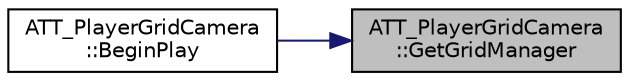 digraph "ATT_PlayerGridCamera::GetGridManager"
{
 // LATEX_PDF_SIZE
  edge [fontname="Helvetica",fontsize="10",labelfontname="Helvetica",labelfontsize="10"];
  node [fontname="Helvetica",fontsize="10",shape=record];
  rankdir="RL";
  Node58 [label="ATT_PlayerGridCamera\l::GetGridManager",height=0.2,width=0.4,color="black", fillcolor="grey75", style="filled", fontcolor="black",tooltip=" "];
  Node58 -> Node59 [dir="back",color="midnightblue",fontsize="10",style="solid",fontname="Helvetica"];
  Node59 [label="ATT_PlayerGridCamera\l::BeginPlay",height=0.2,width=0.4,color="black", fillcolor="white", style="filled",URL="$class_a_t_t___player_grid_camera.html#acce40996cf41c4cf2fb31d7ddd158abc",tooltip=" "];
}
